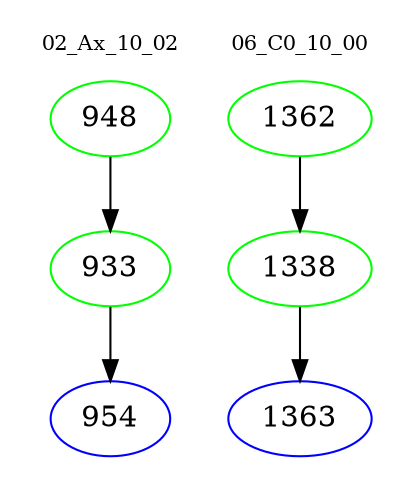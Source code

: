digraph{
subgraph cluster_0 {
color = white
label = "02_Ax_10_02";
fontsize=10;
T0_948 [label="948", color="green"]
T0_948 -> T0_933 [color="black"]
T0_933 [label="933", color="green"]
T0_933 -> T0_954 [color="black"]
T0_954 [label="954", color="blue"]
}
subgraph cluster_1 {
color = white
label = "06_C0_10_00";
fontsize=10;
T1_1362 [label="1362", color="green"]
T1_1362 -> T1_1338 [color="black"]
T1_1338 [label="1338", color="green"]
T1_1338 -> T1_1363 [color="black"]
T1_1363 [label="1363", color="blue"]
}
}
